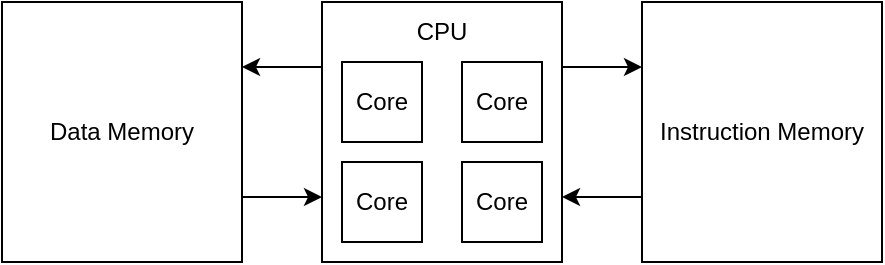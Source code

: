 <mxfile version="17.1.2" type="github">
  <diagram id="_s8TkgJh4iYIwvSBfVj4" name="Page-1">
    <mxGraphModel dx="978" dy="503" grid="1" gridSize="10" guides="1" tooltips="1" connect="1" arrows="1" fold="1" page="1" pageScale="1" pageWidth="850" pageHeight="1100" math="0" shadow="0">
      <root>
        <mxCell id="0" />
        <mxCell id="1" parent="0" />
        <mxCell id="S4GwFRxKL1wXpBWYaMHX-10" style="edgeStyle=orthogonalEdgeStyle;rounded=0;orthogonalLoop=1;jettySize=auto;html=1;exitX=1;exitY=0.75;exitDx=0;exitDy=0;entryX=0;entryY=0.75;entryDx=0;entryDy=0;" edge="1" parent="1" source="S4GwFRxKL1wXpBWYaMHX-1" target="S4GwFRxKL1wXpBWYaMHX-2">
          <mxGeometry relative="1" as="geometry" />
        </mxCell>
        <mxCell id="S4GwFRxKL1wXpBWYaMHX-1" value="Data Memory" style="rounded=0;whiteSpace=wrap;html=1;" vertex="1" parent="1">
          <mxGeometry x="80" y="200" width="120" height="130" as="geometry" />
        </mxCell>
        <mxCell id="S4GwFRxKL1wXpBWYaMHX-9" style="edgeStyle=orthogonalEdgeStyle;rounded=0;orthogonalLoop=1;jettySize=auto;html=1;exitX=0;exitY=0.25;exitDx=0;exitDy=0;entryX=1;entryY=0.25;entryDx=0;entryDy=0;" edge="1" parent="1" source="S4GwFRxKL1wXpBWYaMHX-2" target="S4GwFRxKL1wXpBWYaMHX-1">
          <mxGeometry relative="1" as="geometry" />
        </mxCell>
        <mxCell id="S4GwFRxKL1wXpBWYaMHX-11" style="edgeStyle=orthogonalEdgeStyle;rounded=0;orthogonalLoop=1;jettySize=auto;html=1;exitX=1;exitY=0.25;exitDx=0;exitDy=0;entryX=0;entryY=0.25;entryDx=0;entryDy=0;" edge="1" parent="1" source="S4GwFRxKL1wXpBWYaMHX-2" target="S4GwFRxKL1wXpBWYaMHX-3">
          <mxGeometry relative="1" as="geometry" />
        </mxCell>
        <mxCell id="S4GwFRxKL1wXpBWYaMHX-2" value="&lt;div&gt;CPU&lt;/div&gt;&lt;div&gt;&lt;br&gt;&lt;/div&gt;&lt;div&gt;&lt;br&gt;&lt;/div&gt;&lt;div&gt;&lt;br&gt;&lt;/div&gt;&lt;div&gt;&lt;br&gt;&lt;/div&gt;&lt;div&gt;&lt;br&gt;&lt;/div&gt;&lt;div&gt;&lt;br&gt;&lt;/div&gt;&lt;div&gt;&lt;br&gt;&lt;/div&gt;" style="rounded=0;whiteSpace=wrap;html=1;" vertex="1" parent="1">
          <mxGeometry x="240" y="200" width="120" height="130" as="geometry" />
        </mxCell>
        <mxCell id="S4GwFRxKL1wXpBWYaMHX-12" style="edgeStyle=orthogonalEdgeStyle;rounded=0;orthogonalLoop=1;jettySize=auto;html=1;exitX=0;exitY=0.75;exitDx=0;exitDy=0;entryX=1;entryY=0.75;entryDx=0;entryDy=0;" edge="1" parent="1" source="S4GwFRxKL1wXpBWYaMHX-3" target="S4GwFRxKL1wXpBWYaMHX-2">
          <mxGeometry relative="1" as="geometry" />
        </mxCell>
        <mxCell id="S4GwFRxKL1wXpBWYaMHX-3" value="Instruction Memory" style="rounded=0;whiteSpace=wrap;html=1;" vertex="1" parent="1">
          <mxGeometry x="400" y="200" width="120" height="130" as="geometry" />
        </mxCell>
        <mxCell id="S4GwFRxKL1wXpBWYaMHX-5" value="Core" style="rounded=0;whiteSpace=wrap;html=1;" vertex="1" parent="1">
          <mxGeometry x="250" y="230" width="40" height="40" as="geometry" />
        </mxCell>
        <mxCell id="S4GwFRxKL1wXpBWYaMHX-6" value="Core" style="rounded=0;whiteSpace=wrap;html=1;" vertex="1" parent="1">
          <mxGeometry x="310" y="230" width="40" height="40" as="geometry" />
        </mxCell>
        <mxCell id="S4GwFRxKL1wXpBWYaMHX-7" value="Core" style="rounded=0;whiteSpace=wrap;html=1;" vertex="1" parent="1">
          <mxGeometry x="250" y="280" width="40" height="40" as="geometry" />
        </mxCell>
        <mxCell id="S4GwFRxKL1wXpBWYaMHX-8" value="Core" style="rounded=0;whiteSpace=wrap;html=1;" vertex="1" parent="1">
          <mxGeometry x="310" y="280" width="40" height="40" as="geometry" />
        </mxCell>
      </root>
    </mxGraphModel>
  </diagram>
</mxfile>

